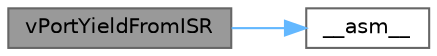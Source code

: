 digraph "vPortYieldFromISR"
{
 // LATEX_PDF_SIZE
  bgcolor="transparent";
  edge [fontname=Helvetica,fontsize=10,labelfontname=Helvetica,labelfontsize=10];
  node [fontname=Helvetica,fontsize=10,shape=box,height=0.2,width=0.4];
  rankdir="LR";
  Node1 [id="Node000001",label="vPortYieldFromISR",height=0.2,width=0.4,color="gray40", fillcolor="grey60", style="filled", fontcolor="black",tooltip=" "];
  Node1 -> Node2 [id="edge2_Node000001_Node000002",color="steelblue1",style="solid",tooltip=" "];
  Node2 [id="Node000002",label="__asm__",height=0.2,width=0.4,color="grey40", fillcolor="white", style="filled",URL="$_g_c_c_2_nios_i_i_2portmacro_8h.html#a43a63aec8a4dd5165a86947c1f3563be",tooltip=" "];
}
